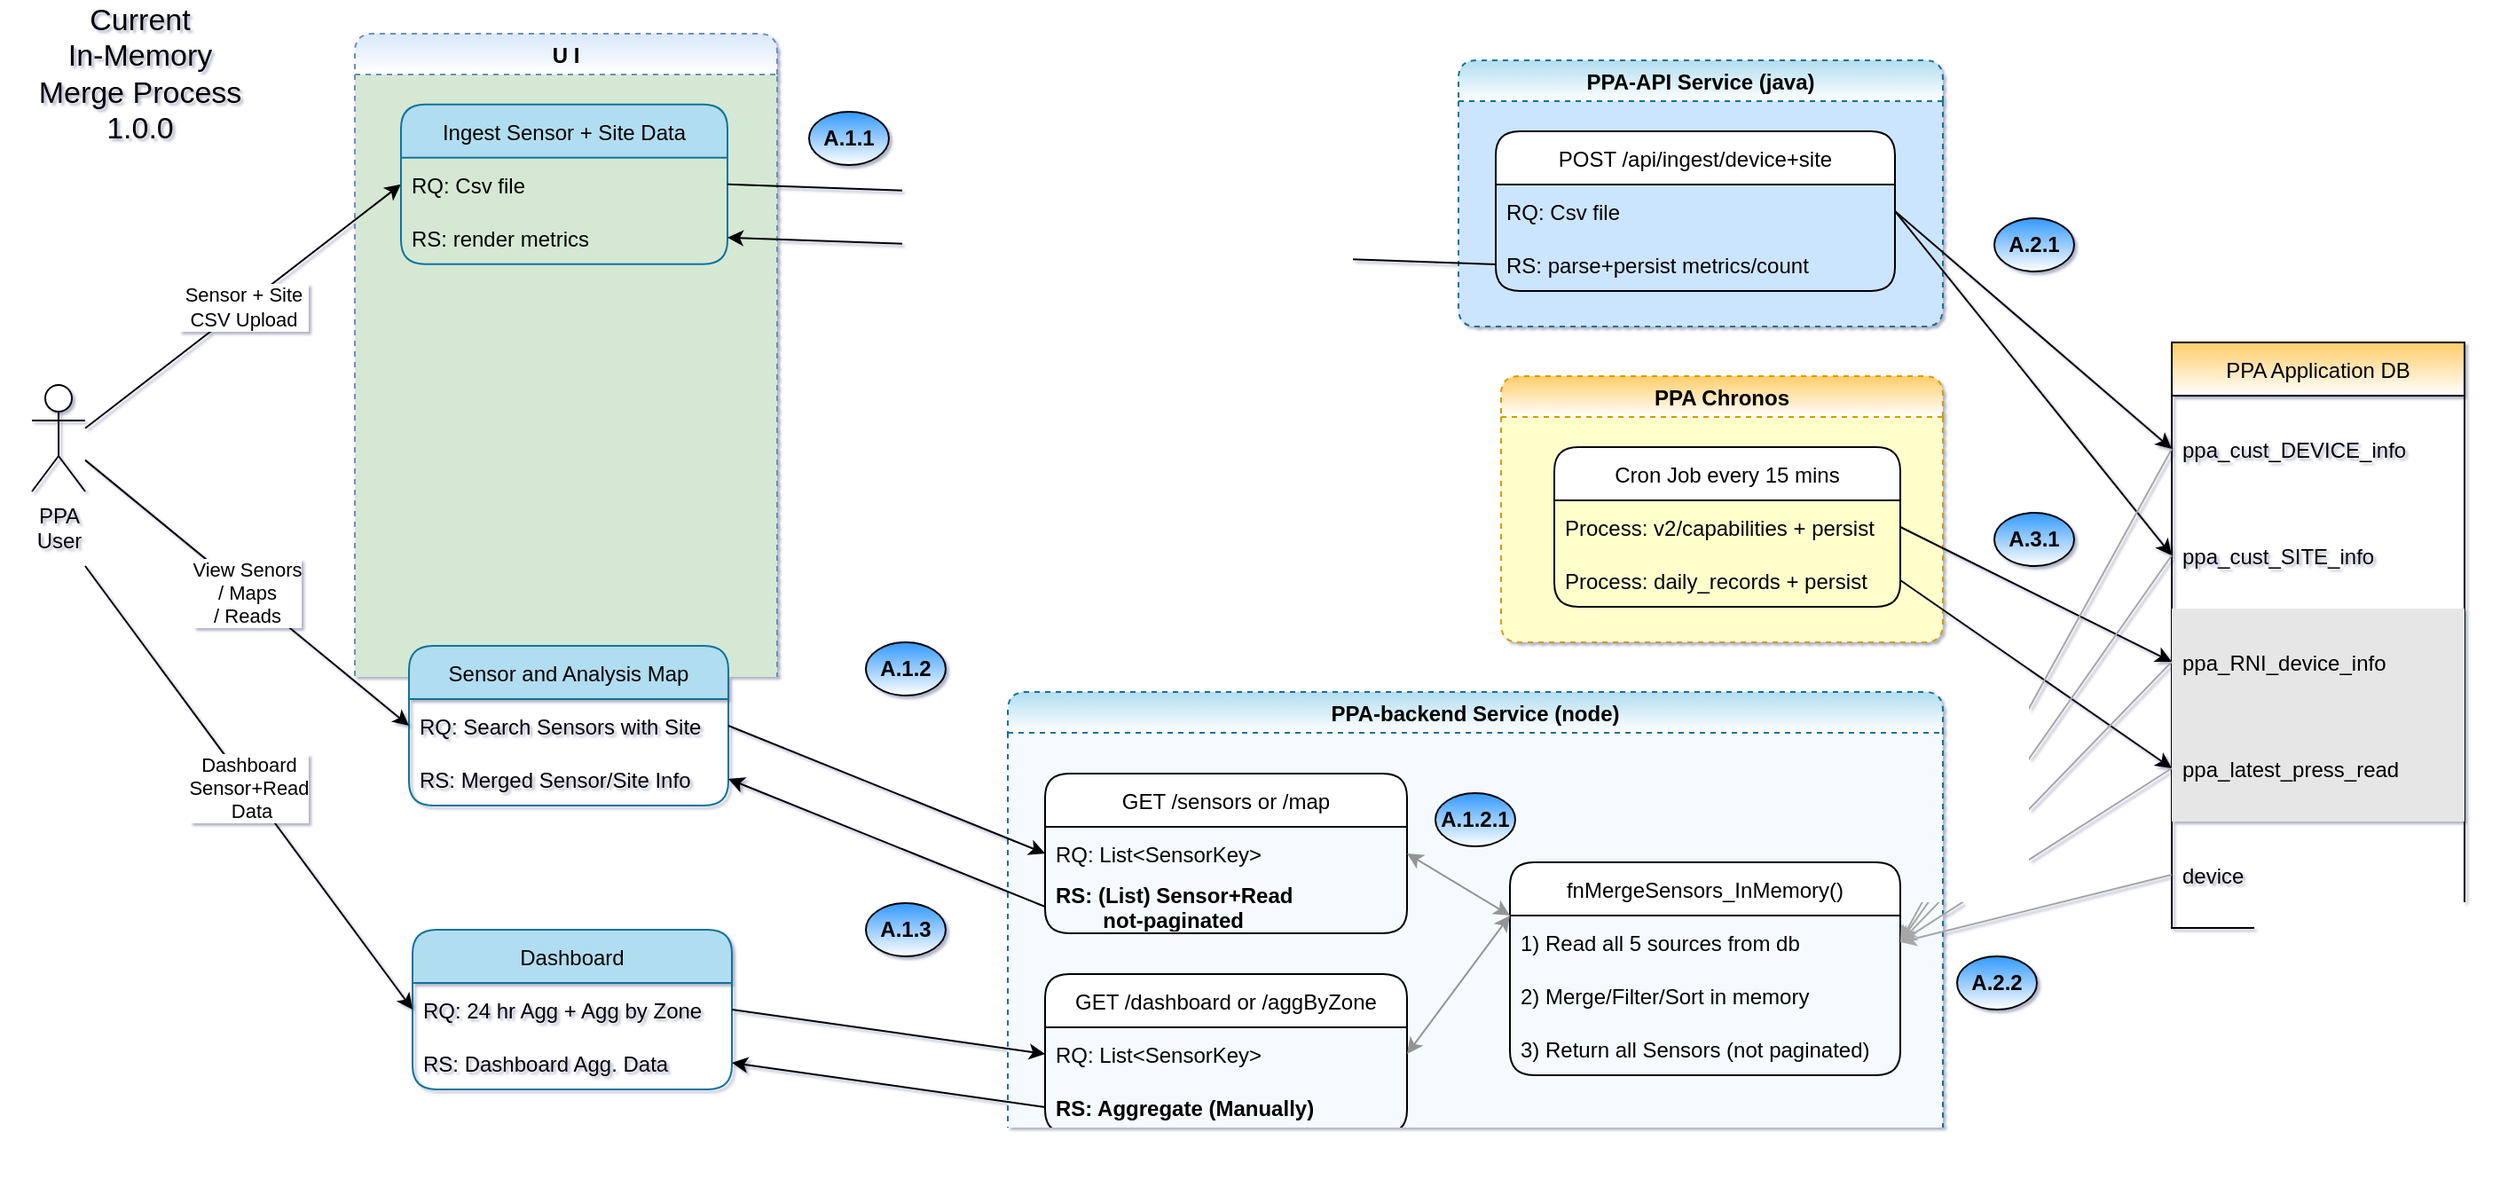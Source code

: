<mxfile version="16.6.5" type="github">
  <diagram id="UW2Let9FedXbePVIwO7e" name="Page-1">
    <mxGraphModel dx="1881" dy="1124" grid="1" gridSize="15" guides="1" tooltips="1" connect="1" arrows="1" fold="1" page="1" pageScale="1" pageWidth="850" pageHeight="1100" math="0" shadow="1">
      <root>
        <mxCell id="0" />
        <mxCell id="1" parent="0" />
        <mxCell id="ZzOdG_4jZLLu2tyRgjDv-15" value="" style="shape=cylinder3;whiteSpace=wrap;html=1;boundedLbl=1;backgroundOutline=1;size=9;strokeColor=default;fillColor=none;gradientColor=#ffffff;dashed=1;dashPattern=1 1;" parent="1" vertex="1">
          <mxGeometry x="1221" y="166" width="195" height="382" as="geometry" />
        </mxCell>
        <mxCell id="NkGoriXdBeGFRCCLlbzc-29" value="PPA-backend Service (node)" style="swimlane;rounded=1;dashed=1;fillColor=#b1ddf0;strokeColor=#10739e;swimlaneFillColor=#F5FAFF;gradientColor=#ffffff;" parent="1" vertex="1">
          <mxGeometry x="580" y="393" width="527" height="274" as="geometry" />
        </mxCell>
        <mxCell id="NkGoriXdBeGFRCCLlbzc-30" value="GET /sensors or /map" style="swimlane;fontStyle=0;childLayout=stackLayout;horizontal=1;startSize=30;horizontalStack=0;resizeParent=1;resizeParentMax=0;resizeLast=0;collapsible=1;marginBottom=0;rounded=1;" parent="NkGoriXdBeGFRCCLlbzc-29" vertex="1">
          <mxGeometry x="21" y="46" width="204" height="90" as="geometry" />
        </mxCell>
        <mxCell id="NkGoriXdBeGFRCCLlbzc-31" value="RQ: List&lt;SensorKey&gt;" style="text;strokeColor=none;fillColor=none;align=left;verticalAlign=middle;spacingLeft=4;spacingRight=4;overflow=hidden;points=[[0,0.5],[1,0.5]];portConstraint=eastwest;rotatable=0;rounded=1;" parent="NkGoriXdBeGFRCCLlbzc-30" vertex="1">
          <mxGeometry y="30" width="204" height="30" as="geometry" />
        </mxCell>
        <mxCell id="NkGoriXdBeGFRCCLlbzc-32" value="RS: (List) Sensor+Read&#xa;        not-paginated" style="text;strokeColor=none;fillColor=none;align=left;verticalAlign=middle;spacingLeft=4;spacingRight=4;overflow=hidden;points=[[0,0.5],[1,0.5]];portConstraint=eastwest;rotatable=0;rounded=1;fontStyle=1" parent="NkGoriXdBeGFRCCLlbzc-30" vertex="1">
          <mxGeometry y="60" width="204" height="30" as="geometry" />
        </mxCell>
        <mxCell id="ZzOdG_4jZLLu2tyRgjDv-20" value="fnMergeSensors_InMemory()" style="swimlane;fontStyle=0;childLayout=stackLayout;horizontal=1;startSize=30;horizontalStack=0;resizeParent=1;resizeParentMax=0;resizeLast=0;collapsible=1;marginBottom=0;rounded=1;" parent="NkGoriXdBeGFRCCLlbzc-29" vertex="1">
          <mxGeometry x="283" y="96" width="220" height="120" as="geometry" />
        </mxCell>
        <mxCell id="ZzOdG_4jZLLu2tyRgjDv-21" value="1) Read all 5 sources from db" style="text;strokeColor=none;fillColor=none;align=left;verticalAlign=middle;spacingLeft=4;spacingRight=4;overflow=hidden;points=[[0,0.5],[1,0.5]];portConstraint=eastwest;rotatable=0;rounded=1;" parent="ZzOdG_4jZLLu2tyRgjDv-20" vertex="1">
          <mxGeometry y="30" width="220" height="30" as="geometry" />
        </mxCell>
        <mxCell id="ZzOdG_4jZLLu2tyRgjDv-23" value="2) Merge/Filter/Sort in memory" style="text;strokeColor=none;fillColor=none;align=left;verticalAlign=middle;spacingLeft=4;spacingRight=4;overflow=hidden;points=[[0,0.5],[1,0.5]];portConstraint=eastwest;rotatable=0;rounded=1;" parent="ZzOdG_4jZLLu2tyRgjDv-20" vertex="1">
          <mxGeometry y="60" width="220" height="30" as="geometry" />
        </mxCell>
        <mxCell id="ZzOdG_4jZLLu2tyRgjDv-24" value="3) Return all Sensors (not paginated)" style="text;strokeColor=none;fillColor=none;align=left;verticalAlign=middle;spacingLeft=4;spacingRight=4;overflow=hidden;points=[[0,0.5],[1,0.5]];portConstraint=eastwest;rotatable=0;rounded=1;" parent="ZzOdG_4jZLLu2tyRgjDv-20" vertex="1">
          <mxGeometry y="90" width="220" height="30" as="geometry" />
        </mxCell>
        <mxCell id="ZzOdG_4jZLLu2tyRgjDv-33" value="&lt;b&gt;A.1.2.1&lt;/b&gt;" style="ellipse;whiteSpace=wrap;html=1;gradientColor=#ffffff;fillColor=#3399FF;" parent="NkGoriXdBeGFRCCLlbzc-29" vertex="1">
          <mxGeometry x="241" y="57" width="45" height="30" as="geometry" />
        </mxCell>
        <mxCell id="ZzOdG_4jZLLu2tyRgjDv-43" value="GET /dashboard or /aggByZone" style="swimlane;fontStyle=0;childLayout=stackLayout;horizontal=1;startSize=30;horizontalStack=0;resizeParent=1;resizeParentMax=0;resizeLast=0;collapsible=1;marginBottom=0;rounded=1;" parent="NkGoriXdBeGFRCCLlbzc-29" vertex="1">
          <mxGeometry x="21" y="159" width="204" height="90" as="geometry" />
        </mxCell>
        <mxCell id="ZzOdG_4jZLLu2tyRgjDv-44" value="RQ: List&lt;SensorKey&gt;" style="text;strokeColor=none;fillColor=none;align=left;verticalAlign=middle;spacingLeft=4;spacingRight=4;overflow=hidden;points=[[0,0.5],[1,0.5]];portConstraint=eastwest;rotatable=0;rounded=1;" parent="ZzOdG_4jZLLu2tyRgjDv-43" vertex="1">
          <mxGeometry y="30" width="204" height="30" as="geometry" />
        </mxCell>
        <mxCell id="ZzOdG_4jZLLu2tyRgjDv-45" value="RS: Aggregate (Manually)" style="text;strokeColor=none;fillColor=none;align=left;verticalAlign=middle;spacingLeft=4;spacingRight=4;overflow=hidden;points=[[0,0.5],[1,0.5]];portConstraint=eastwest;rotatable=0;rounded=1;fontStyle=1" parent="ZzOdG_4jZLLu2tyRgjDv-43" vertex="1">
          <mxGeometry y="60" width="204" height="30" as="geometry" />
        </mxCell>
        <mxCell id="ZzOdG_4jZLLu2tyRgjDv-48" value="" style="endArrow=classic;startArrow=classic;html=1;rounded=0;shadow=0;fontSize=17;fontColor=#999999;strokeColor=#949494;entryX=0;entryY=0.25;entryDx=0;entryDy=0;exitX=1;exitY=0.5;exitDx=0;exitDy=0;" parent="NkGoriXdBeGFRCCLlbzc-29" source="NkGoriXdBeGFRCCLlbzc-31" target="ZzOdG_4jZLLu2tyRgjDv-20" edge="1">
          <mxGeometry width="50" height="50" relative="1" as="geometry">
            <mxPoint x="152" y="398" as="sourcePoint" />
            <mxPoint x="202" y="348" as="targetPoint" />
          </mxGeometry>
        </mxCell>
        <mxCell id="ZzOdG_4jZLLu2tyRgjDv-49" value="" style="endArrow=classic;startArrow=classic;html=1;rounded=0;shadow=0;fontSize=17;fontColor=#999999;strokeColor=#949494;entryX=0;entryY=0.25;entryDx=0;entryDy=0;exitX=1;exitY=0.5;exitDx=0;exitDy=0;" parent="NkGoriXdBeGFRCCLlbzc-29" source="ZzOdG_4jZLLu2tyRgjDv-44" target="ZzOdG_4jZLLu2tyRgjDv-20" edge="1">
          <mxGeometry width="50" height="50" relative="1" as="geometry">
            <mxPoint x="216" y="100" as="sourcePoint" />
            <mxPoint x="290" y="96" as="targetPoint" />
          </mxGeometry>
        </mxCell>
        <mxCell id="GJOkn2DgcXXOF6PlL42Y-2" value="PPA-API Service (java)" style="swimlane;rounded=1;dashed=1;fillColor=#b1ddf0;strokeColor=#10739e;swimlaneFillColor=#CCE5FF;gradientColor=#ffffff;" parent="1" vertex="1">
          <mxGeometry x="834" y="37" width="273" height="150" as="geometry" />
        </mxCell>
        <mxCell id="GJOkn2DgcXXOF6PlL42Y-38" value="POST /api/ingest/device+site" style="swimlane;fontStyle=0;childLayout=stackLayout;horizontal=1;startSize=30;horizontalStack=0;resizeParent=1;resizeParentMax=0;resizeLast=0;collapsible=1;marginBottom=0;rounded=1;" parent="GJOkn2DgcXXOF6PlL42Y-2" vertex="1">
          <mxGeometry x="21" y="40" width="225" height="90" as="geometry" />
        </mxCell>
        <mxCell id="GJOkn2DgcXXOF6PlL42Y-39" value="RQ: Csv file" style="text;strokeColor=none;fillColor=none;align=left;verticalAlign=middle;spacingLeft=4;spacingRight=4;overflow=hidden;points=[[0,0.5],[1,0.5]];portConstraint=eastwest;rotatable=0;rounded=1;" parent="GJOkn2DgcXXOF6PlL42Y-38" vertex="1">
          <mxGeometry y="30" width="225" height="30" as="geometry" />
        </mxCell>
        <mxCell id="GJOkn2DgcXXOF6PlL42Y-40" value="RS: parse+persist metrics/count" style="text;strokeColor=none;fillColor=none;align=left;verticalAlign=middle;spacingLeft=4;spacingRight=4;overflow=hidden;points=[[0,0.5],[1,0.5]];portConstraint=eastwest;rotatable=0;rounded=1;" parent="GJOkn2DgcXXOF6PlL42Y-38" vertex="1">
          <mxGeometry y="60" width="225" height="30" as="geometry" />
        </mxCell>
        <mxCell id="GJOkn2DgcXXOF6PlL42Y-1" value="U I" style="swimlane;rounded=1;dashed=1;fillColor=#dae8fc;strokeColor=#6c8ebf;gradientColor=#ffffff;swimlaneFillColor=#D5E8D4;" parent="1" vertex="1">
          <mxGeometry x="212" y="22" width="238" height="645" as="geometry" />
        </mxCell>
        <mxCell id="GJOkn2DgcXXOF6PlL42Y-27" value="&amp;nbsp;Sensor + Site&amp;nbsp;&lt;br&gt;CSV Upload" style="endArrow=classic;html=1;rounded=0;entryX=0;entryY=0.5;entryDx=0;entryDy=0;" parent="GJOkn2DgcXXOF6PlL42Y-1" target="GJOkn2DgcXXOF6PlL42Y-31" edge="1">
          <mxGeometry width="50" height="50" relative="1" as="geometry">
            <mxPoint x="-152" y="222.372" as="sourcePoint" />
            <mxPoint x="29" y="70" as="targetPoint" />
          </mxGeometry>
        </mxCell>
        <mxCell id="GJOkn2DgcXXOF6PlL42Y-30" value="Ingest Sensor + Site Data" style="swimlane;fontStyle=0;childLayout=stackLayout;horizontal=1;startSize=30;horizontalStack=0;resizeParent=1;resizeParentMax=0;resizeLast=0;collapsible=1;marginBottom=0;rounded=1;labelBackgroundColor=none;fillColor=#b1ddf0;strokeColor=#10739e;" parent="GJOkn2DgcXXOF6PlL42Y-1" vertex="1">
          <mxGeometry x="26" y="39.91" width="184" height="90" as="geometry" />
        </mxCell>
        <mxCell id="GJOkn2DgcXXOF6PlL42Y-31" value="RQ: Csv file" style="text;strokeColor=none;fillColor=none;align=left;verticalAlign=middle;spacingLeft=4;spacingRight=4;overflow=hidden;points=[[0,0.5],[1,0.5]];portConstraint=eastwest;rotatable=0;rounded=1;" parent="GJOkn2DgcXXOF6PlL42Y-30" vertex="1">
          <mxGeometry y="30" width="184" height="30" as="geometry" />
        </mxCell>
        <mxCell id="GJOkn2DgcXXOF6PlL42Y-32" value="RS: render metrics" style="text;strokeColor=none;fillColor=none;align=left;verticalAlign=middle;spacingLeft=4;spacingRight=4;overflow=hidden;points=[[0,0.5],[1,0.5]];portConstraint=eastwest;rotatable=0;rounded=1;" parent="GJOkn2DgcXXOF6PlL42Y-30" vertex="1">
          <mxGeometry y="60" width="184" height="30" as="geometry" />
        </mxCell>
        <mxCell id="GJOkn2DgcXXOF6PlL42Y-12" value="Sensor and Analysis Map" style="swimlane;fontStyle=0;childLayout=stackLayout;horizontal=1;startSize=30;horizontalStack=0;resizeParent=1;resizeParentMax=0;resizeLast=0;collapsible=1;marginBottom=0;rounded=1;labelBackgroundColor=none;fillColor=#b1ddf0;strokeColor=#10739e;" parent="GJOkn2DgcXXOF6PlL42Y-1" vertex="1">
          <mxGeometry x="30.5" y="345" width="180" height="90" as="geometry" />
        </mxCell>
        <mxCell id="GJOkn2DgcXXOF6PlL42Y-13" value="RQ: Search Sensors with Site" style="text;strokeColor=none;fillColor=none;align=left;verticalAlign=middle;spacingLeft=4;spacingRight=4;overflow=hidden;points=[[0,0.5],[1,0.5]];portConstraint=eastwest;rotatable=0;rounded=1;" parent="GJOkn2DgcXXOF6PlL42Y-12" vertex="1">
          <mxGeometry y="30" width="180" height="30" as="geometry" />
        </mxCell>
        <mxCell id="ZzOdG_4jZLLu2tyRgjDv-3" value="RS: Merged Sensor/Site Info " style="text;strokeColor=none;fillColor=none;align=left;verticalAlign=middle;spacingLeft=4;spacingRight=4;overflow=hidden;points=[[0,0.5],[1,0.5]];portConstraint=eastwest;rotatable=0;rounded=1;" parent="GJOkn2DgcXXOF6PlL42Y-12" vertex="1">
          <mxGeometry y="60" width="180" height="30" as="geometry" />
        </mxCell>
        <mxCell id="ZzOdG_4jZLLu2tyRgjDv-40" value="Dashboard" style="swimlane;fontStyle=0;childLayout=stackLayout;horizontal=1;startSize=30;horizontalStack=0;resizeParent=1;resizeParentMax=0;resizeLast=0;collapsible=1;marginBottom=0;rounded=1;labelBackgroundColor=none;fillColor=#b1ddf0;strokeColor=#10739e;" parent="GJOkn2DgcXXOF6PlL42Y-1" vertex="1">
          <mxGeometry x="32.5" y="505" width="180" height="90" as="geometry" />
        </mxCell>
        <mxCell id="ZzOdG_4jZLLu2tyRgjDv-41" value="RQ: 24 hr Agg + Agg by Zone" style="text;strokeColor=none;fillColor=none;align=left;verticalAlign=middle;spacingLeft=4;spacingRight=4;overflow=hidden;points=[[0,0.5],[1,0.5]];portConstraint=eastwest;rotatable=0;rounded=1;" parent="ZzOdG_4jZLLu2tyRgjDv-40" vertex="1">
          <mxGeometry y="30" width="180" height="30" as="geometry" />
        </mxCell>
        <mxCell id="ZzOdG_4jZLLu2tyRgjDv-42" value="RS: Dashboard Agg. Data" style="text;strokeColor=none;fillColor=none;align=left;verticalAlign=middle;spacingLeft=4;spacingRight=4;overflow=hidden;points=[[0,0.5],[1,0.5]];portConstraint=eastwest;rotatable=0;rounded=1;" parent="ZzOdG_4jZLLu2tyRgjDv-40" vertex="1">
          <mxGeometry y="60" width="180" height="30" as="geometry" />
        </mxCell>
        <mxCell id="GJOkn2DgcXXOF6PlL42Y-5" value="PPA &lt;br&gt;User" style="shape=umlActor;verticalLabelPosition=bottom;verticalAlign=top;html=1;outlineConnect=0;rounded=1;" parent="1" vertex="1">
          <mxGeometry x="30" y="220" width="30" height="60" as="geometry" />
        </mxCell>
        <mxCell id="GJOkn2DgcXXOF6PlL42Y-92" value="" style="endArrow=classic;html=1;rounded=0;entryX=0;entryY=0.5;entryDx=0;entryDy=0;exitX=1;exitY=0.5;exitDx=0;exitDy=0;" parent="1" source="GJOkn2DgcXXOF6PlL42Y-31" target="GJOkn2DgcXXOF6PlL42Y-39" edge="1">
          <mxGeometry width="50" height="50" relative="1" as="geometry">
            <mxPoint x="720" y="218.91" as="sourcePoint" />
            <mxPoint x="770" y="168.91" as="targetPoint" />
          </mxGeometry>
        </mxCell>
        <mxCell id="GJOkn2DgcXXOF6PlL42Y-93" value="" style="endArrow=classic;html=1;rounded=0;entryX=1;entryY=0.5;entryDx=0;entryDy=0;exitX=0;exitY=0.5;exitDx=0;exitDy=0;" parent="1" source="GJOkn2DgcXXOF6PlL42Y-40" target="GJOkn2DgcXXOF6PlL42Y-32" edge="1">
          <mxGeometry width="50" height="50" relative="1" as="geometry">
            <mxPoint x="720" y="218.91" as="sourcePoint" />
            <mxPoint x="770" y="168.91" as="targetPoint" />
          </mxGeometry>
        </mxCell>
        <mxCell id="GJOkn2DgcXXOF6PlL42Y-94" value="" style="endArrow=classic;html=1;rounded=0;entryX=0;entryY=0.5;entryDx=0;entryDy=0;exitX=1;exitY=0.5;exitDx=0;exitDy=0;" parent="1" source="GJOkn2DgcXXOF6PlL42Y-39" target="ZzOdG_4jZLLu2tyRgjDv-11" edge="1">
          <mxGeometry width="50" height="50" relative="1" as="geometry">
            <mxPoint x="964" y="107" as="sourcePoint" />
            <mxPoint x="1076" y="52" as="targetPoint" />
          </mxGeometry>
        </mxCell>
        <mxCell id="NkGoriXdBeGFRCCLlbzc-1" value="View Senors&lt;br&gt;/ Maps&lt;br&gt;/ Reads" style="endArrow=classic;html=1;rounded=0;entryX=0;entryY=0.5;entryDx=0;entryDy=0;" parent="1" source="GJOkn2DgcXXOF6PlL42Y-5" target="GJOkn2DgcXXOF6PlL42Y-13" edge="1">
          <mxGeometry width="50" height="50" relative="1" as="geometry">
            <mxPoint x="75" y="259.372" as="sourcePoint" />
            <mxPoint x="225" y="397" as="targetPoint" />
          </mxGeometry>
        </mxCell>
        <mxCell id="NkGoriXdBeGFRCCLlbzc-13" value="&lt;b&gt;A.1.1&lt;/b&gt;" style="ellipse;whiteSpace=wrap;html=1;gradientColor=#ffffff;fillColor=#3399FF;" parent="1" vertex="1">
          <mxGeometry x="468" y="66" width="45" height="30" as="geometry" />
        </mxCell>
        <mxCell id="TNVdTlEFQuvaBfnlJwtW-4" value="&lt;b&gt;A.1.2&lt;/b&gt;" style="ellipse;whiteSpace=wrap;html=1;gradientColor=#ffffff;fillColor=#3399FF;" parent="1" vertex="1">
          <mxGeometry x="500" y="365" width="45" height="30" as="geometry" />
        </mxCell>
        <mxCell id="NkGoriXdBeGFRCCLlbzc-37" value="" style="endArrow=classic;html=1;rounded=0;entryX=0;entryY=0.5;entryDx=0;entryDy=0;exitX=1;exitY=0.5;exitDx=0;exitDy=0;" parent="1" source="GJOkn2DgcXXOF6PlL42Y-13" target="NkGoriXdBeGFRCCLlbzc-31" edge="1">
          <mxGeometry width="50" height="50" relative="1" as="geometry">
            <mxPoint x="418" y="410" as="sourcePoint" />
            <mxPoint x="543" y="485" as="targetPoint" />
          </mxGeometry>
        </mxCell>
        <mxCell id="NkGoriXdBeGFRCCLlbzc-39" value="" style="endArrow=classic;html=1;rounded=0;entryX=1;entryY=0.5;entryDx=0;entryDy=0;exitX=0;exitY=0.5;exitDx=0;exitDy=0;" parent="1" source="NkGoriXdBeGFRCCLlbzc-32" target="ZzOdG_4jZLLu2tyRgjDv-3" edge="1">
          <mxGeometry width="50" height="50" relative="1" as="geometry">
            <mxPoint x="543" y="515" as="sourcePoint" />
            <mxPoint x="425" y="623.91" as="targetPoint" />
          </mxGeometry>
        </mxCell>
        <mxCell id="ZzOdG_4jZLLu2tyRgjDv-4" value="PPA Chronos" style="swimlane;rounded=1;dashed=1;fillColor=#FFCD69;strokeColor=#d79b00;swimlaneFillColor=#FFFFCC;gradientColor=#ffffff;" parent="1" vertex="1">
          <mxGeometry x="858" y="215" width="249" height="150" as="geometry" />
        </mxCell>
        <mxCell id="ZzOdG_4jZLLu2tyRgjDv-5" value="Cron Job every 15 mins" style="swimlane;fontStyle=0;childLayout=stackLayout;horizontal=1;startSize=30;horizontalStack=0;resizeParent=1;resizeParentMax=0;resizeLast=0;collapsible=1;marginBottom=0;rounded=1;" parent="ZzOdG_4jZLLu2tyRgjDv-4" vertex="1">
          <mxGeometry x="30" y="40" width="195" height="90" as="geometry" />
        </mxCell>
        <mxCell id="ZzOdG_4jZLLu2tyRgjDv-6" value="Process: v2/capabilities + persist" style="text;strokeColor=none;fillColor=none;align=left;verticalAlign=middle;spacingLeft=4;spacingRight=4;overflow=hidden;points=[[0,0.5],[1,0.5]];portConstraint=eastwest;rotatable=0;rounded=1;" parent="ZzOdG_4jZLLu2tyRgjDv-5" vertex="1">
          <mxGeometry y="30" width="195" height="30" as="geometry" />
        </mxCell>
        <mxCell id="ZzOdG_4jZLLu2tyRgjDv-7" value="Process: daily_records + persist" style="text;strokeColor=none;fillColor=none;align=left;verticalAlign=middle;spacingLeft=4;spacingRight=4;overflow=hidden;points=[[0,0.5],[1,0.5]];portConstraint=eastwest;rotatable=0;rounded=1;" parent="ZzOdG_4jZLLu2tyRgjDv-5" vertex="1">
          <mxGeometry y="60" width="195" height="30" as="geometry" />
        </mxCell>
        <mxCell id="ZzOdG_4jZLLu2tyRgjDv-10" value="PPA Application DB" style="swimlane;fontStyle=0;childLayout=stackLayout;horizontal=1;startSize=30;horizontalStack=0;resizeParent=1;resizeParentMax=0;resizeLast=0;collapsible=1;marginBottom=0;fillColor=#FFCD69;gradientColor=#ffffff;" parent="1" vertex="1">
          <mxGeometry x="1236" y="196" width="165" height="330" as="geometry" />
        </mxCell>
        <mxCell id="ZzOdG_4jZLLu2tyRgjDv-11" value="ppa_cust_DEVICE_info" style="text;strokeColor=none;fillColor=none;align=left;verticalAlign=middle;spacingLeft=4;spacingRight=4;overflow=hidden;points=[[0,0.5],[1,0.5]];portConstraint=eastwest;rotatable=0;" parent="ZzOdG_4jZLLu2tyRgjDv-10" vertex="1">
          <mxGeometry y="30" width="165" height="60" as="geometry" />
        </mxCell>
        <mxCell id="ZzOdG_4jZLLu2tyRgjDv-12" value="ppa_cust_SITE_info" style="text;strokeColor=none;fillColor=none;align=left;verticalAlign=middle;spacingLeft=4;spacingRight=4;overflow=hidden;points=[[0,0.5],[1,0.5]];portConstraint=eastwest;rotatable=0;" parent="ZzOdG_4jZLLu2tyRgjDv-10" vertex="1">
          <mxGeometry y="90" width="165" height="60" as="geometry" />
        </mxCell>
        <mxCell id="ZzOdG_4jZLLu2tyRgjDv-13" value="ppa_RNI_device_info" style="text;strokeColor=none;fillColor=#E6E6E6;align=left;verticalAlign=middle;spacingLeft=4;spacingRight=4;overflow=hidden;points=[[0,0.5],[1,0.5]];portConstraint=eastwest;rotatable=0;" parent="ZzOdG_4jZLLu2tyRgjDv-10" vertex="1">
          <mxGeometry y="150" width="165" height="60" as="geometry" />
        </mxCell>
        <mxCell id="ZzOdG_4jZLLu2tyRgjDv-14" value="ppa_latest_press_read" style="text;strokeColor=none;fillColor=#E6E6E6;align=left;verticalAlign=middle;spacingLeft=4;spacingRight=4;overflow=hidden;points=[[0,0.5],[1,0.5]];portConstraint=eastwest;rotatable=0;" parent="ZzOdG_4jZLLu2tyRgjDv-10" vertex="1">
          <mxGeometry y="210" width="165" height="60" as="geometry" />
        </mxCell>
        <mxCell id="ZzOdG_4jZLLu2tyRgjDv-19" value="device" style="text;strokeColor=none;fillColor=none;align=left;verticalAlign=middle;spacingLeft=4;spacingRight=4;overflow=hidden;points=[[0,0.5],[1,0.5]];portConstraint=eastwest;rotatable=0;" parent="ZzOdG_4jZLLu2tyRgjDv-10" vertex="1">
          <mxGeometry y="270" width="165" height="60" as="geometry" />
        </mxCell>
        <mxCell id="ZzOdG_4jZLLu2tyRgjDv-16" value="" style="endArrow=classic;html=1;rounded=0;entryX=0;entryY=0.5;entryDx=0;entryDy=0;exitX=1;exitY=0.5;exitDx=0;exitDy=0;" parent="1" source="ZzOdG_4jZLLu2tyRgjDv-7" target="ZzOdG_4jZLLu2tyRgjDv-14" edge="1">
          <mxGeometry width="50" height="50" relative="1" as="geometry">
            <mxPoint x="1554" y="222" as="sourcePoint" />
            <mxPoint x="1287" y="299.25" as="targetPoint" />
          </mxGeometry>
        </mxCell>
        <mxCell id="ZzOdG_4jZLLu2tyRgjDv-17" value="" style="endArrow=classic;html=1;rounded=0;entryX=0;entryY=0.5;entryDx=0;entryDy=0;exitX=1;exitY=0.5;exitDx=0;exitDy=0;" parent="1" source="ZzOdG_4jZLLu2tyRgjDv-6" target="ZzOdG_4jZLLu2tyRgjDv-13" edge="1">
          <mxGeometry width="50" height="50" relative="1" as="geometry">
            <mxPoint x="1554" y="192" as="sourcePoint" />
            <mxPoint x="1422.845" y="156" as="targetPoint" />
          </mxGeometry>
        </mxCell>
        <mxCell id="ZzOdG_4jZLLu2tyRgjDv-27" value="" style="endArrow=classic;html=1;rounded=0;entryX=0;entryY=0.5;entryDx=0;entryDy=0;exitX=1;exitY=0.5;exitDx=0;exitDy=0;" parent="1" source="GJOkn2DgcXXOF6PlL42Y-38" target="ZzOdG_4jZLLu2tyRgjDv-12" edge="1">
          <mxGeometry width="50" height="50" relative="1" as="geometry">
            <mxPoint x="870" y="122" as="sourcePoint" />
            <mxPoint x="1232.0" y="67" as="targetPoint" />
          </mxGeometry>
        </mxCell>
        <mxCell id="ZzOdG_4jZLLu2tyRgjDv-28" value="" style="endArrow=classic;html=1;rounded=0;exitX=0;exitY=0.5;exitDx=0;exitDy=0;strokeColor=#A6A6A6;shadow=0;entryX=1;entryY=0.5;entryDx=0;entryDy=0;" parent="1" source="ZzOdG_4jZLLu2tyRgjDv-11" target="ZzOdG_4jZLLu2tyRgjDv-21" edge="1">
          <mxGeometry width="50" height="50" relative="1" as="geometry">
            <mxPoint x="1130" y="60" as="sourcePoint" />
            <mxPoint x="990" y="292" as="targetPoint" />
          </mxGeometry>
        </mxCell>
        <mxCell id="ZzOdG_4jZLLu2tyRgjDv-29" value="" style="endArrow=classic;html=1;rounded=0;exitX=0;exitY=0.5;exitDx=0;exitDy=0;strokeColor=#A6A6A6;shadow=0;entryX=1;entryY=0.5;entryDx=0;entryDy=0;" parent="1" source="ZzOdG_4jZLLu2tyRgjDv-12" target="ZzOdG_4jZLLu2tyRgjDv-21" edge="1">
          <mxGeometry width="50" height="50" relative="1" as="geometry">
            <mxPoint x="1145.0" y="75" as="sourcePoint" />
            <mxPoint x="1005" y="307" as="targetPoint" />
          </mxGeometry>
        </mxCell>
        <mxCell id="ZzOdG_4jZLLu2tyRgjDv-30" value="" style="endArrow=classic;html=1;rounded=0;exitX=0;exitY=0.5;exitDx=0;exitDy=0;strokeColor=#A6A6A6;shadow=0;entryX=1;entryY=0.5;entryDx=0;entryDy=0;" parent="1" source="ZzOdG_4jZLLu2tyRgjDv-13" target="ZzOdG_4jZLLu2tyRgjDv-21" edge="1">
          <mxGeometry width="50" height="50" relative="1" as="geometry">
            <mxPoint x="1160.0" y="90" as="sourcePoint" />
            <mxPoint x="1020" y="322" as="targetPoint" />
          </mxGeometry>
        </mxCell>
        <mxCell id="ZzOdG_4jZLLu2tyRgjDv-31" value="" style="endArrow=classic;html=1;rounded=0;exitX=0;exitY=0.5;exitDx=0;exitDy=0;strokeColor=#A6A6A6;shadow=0;entryX=1;entryY=0.5;entryDx=0;entryDy=0;" parent="1" source="ZzOdG_4jZLLu2tyRgjDv-14" target="ZzOdG_4jZLLu2tyRgjDv-21" edge="1">
          <mxGeometry width="50" height="50" relative="1" as="geometry">
            <mxPoint x="1175.0" y="105" as="sourcePoint" />
            <mxPoint x="990" y="292" as="targetPoint" />
          </mxGeometry>
        </mxCell>
        <mxCell id="ZzOdG_4jZLLu2tyRgjDv-32" value="" style="endArrow=classic;html=1;rounded=0;exitX=0;exitY=0.5;exitDx=0;exitDy=0;strokeColor=#A6A6A6;shadow=0;entryX=1;entryY=0.5;entryDx=0;entryDy=0;" parent="1" source="ZzOdG_4jZLLu2tyRgjDv-19" target="ZzOdG_4jZLLu2tyRgjDv-21" edge="1">
          <mxGeometry width="50" height="50" relative="1" as="geometry">
            <mxPoint x="1190.0" y="120" as="sourcePoint" />
            <mxPoint x="990" y="292" as="targetPoint" />
          </mxGeometry>
        </mxCell>
        <mxCell id="ZzOdG_4jZLLu2tyRgjDv-34" value="&lt;b&gt;A.2.1&lt;br&gt;&lt;/b&gt;" style="ellipse;whiteSpace=wrap;html=1;gradientColor=#ffffff;fillColor=#3399FF;" parent="1" vertex="1">
          <mxGeometry x="1136" y="126" width="45" height="30" as="geometry" />
        </mxCell>
        <mxCell id="ZzOdG_4jZLLu2tyRgjDv-35" value="&lt;b&gt;A.2.2&lt;br&gt;&lt;/b&gt;" style="ellipse;whiteSpace=wrap;html=1;gradientColor=#ffffff;fillColor=#3399FF;" parent="1" vertex="1">
          <mxGeometry x="1115" y="542" width="45" height="30" as="geometry" />
        </mxCell>
        <mxCell id="ZzOdG_4jZLLu2tyRgjDv-36" value="&lt;b&gt;A.3.1&lt;br&gt;&lt;/b&gt;" style="ellipse;whiteSpace=wrap;html=1;gradientColor=#ffffff;fillColor=#3399FF;" parent="1" vertex="1">
          <mxGeometry x="1136" y="292" width="45" height="30" as="geometry" />
        </mxCell>
        <mxCell id="ZzOdG_4jZLLu2tyRgjDv-37" value="Current &lt;br&gt;In-Memory &lt;br&gt;Merge Process &lt;br style=&quot;font-size: 17px&quot;&gt;1.0.0" style="text;html=1;strokeColor=none;fillColor=none;align=center;verticalAlign=middle;whiteSpace=wrap;rounded=0;dashed=1;dashPattern=1 1;fontSize=17;shadow=1;sketch=0;" parent="1" vertex="1">
          <mxGeometry x="16" y="22" width="150" height="45" as="geometry" />
        </mxCell>
        <mxCell id="ZzOdG_4jZLLu2tyRgjDv-39" value="Dashboard &lt;br&gt;Sensor+Read&lt;br&gt;&amp;nbsp;Data" style="endArrow=classic;html=1;rounded=0;entryX=0;entryY=0.5;entryDx=0;entryDy=0;" parent="1" edge="1" target="ZzOdG_4jZLLu2tyRgjDv-41">
          <mxGeometry width="50" height="50" relative="1" as="geometry">
            <mxPoint x="60" y="322" as="sourcePoint" />
            <mxPoint x="240" y="572" as="targetPoint" />
          </mxGeometry>
        </mxCell>
        <mxCell id="ZzOdG_4jZLLu2tyRgjDv-46" value="" style="endArrow=classic;html=1;rounded=0;entryX=0;entryY=0.5;entryDx=0;entryDy=0;exitX=1;exitY=0.5;exitDx=0;exitDy=0;" parent="1" target="ZzOdG_4jZLLu2tyRgjDv-44" edge="1" source="ZzOdG_4jZLLu2tyRgjDv-41">
          <mxGeometry width="50" height="50" relative="1" as="geometry">
            <mxPoint x="420" y="507" as="sourcePoint" />
            <mxPoint x="543" y="598" as="targetPoint" />
          </mxGeometry>
        </mxCell>
        <mxCell id="ZzOdG_4jZLLu2tyRgjDv-47" value="" style="endArrow=classic;html=1;rounded=0;entryX=1;entryY=0.5;entryDx=0;entryDy=0;exitX=0;exitY=0.5;exitDx=0;exitDy=0;" parent="1" source="ZzOdG_4jZLLu2tyRgjDv-45" target="ZzOdG_4jZLLu2tyRgjDv-42" edge="1">
          <mxGeometry width="50" height="50" relative="1" as="geometry">
            <mxPoint x="543" y="628" as="sourcePoint" />
            <mxPoint x="424.5" y="537" as="targetPoint" />
          </mxGeometry>
        </mxCell>
        <mxCell id="ZzOdG_4jZLLu2tyRgjDv-116" value="&lt;b&gt;A.1.3&lt;/b&gt;" style="ellipse;whiteSpace=wrap;html=1;gradientColor=#ffffff;fillColor=#3399FF;" parent="1" vertex="1">
          <mxGeometry x="500" y="512" width="45" height="30" as="geometry" />
        </mxCell>
      </root>
    </mxGraphModel>
  </diagram>
</mxfile>
